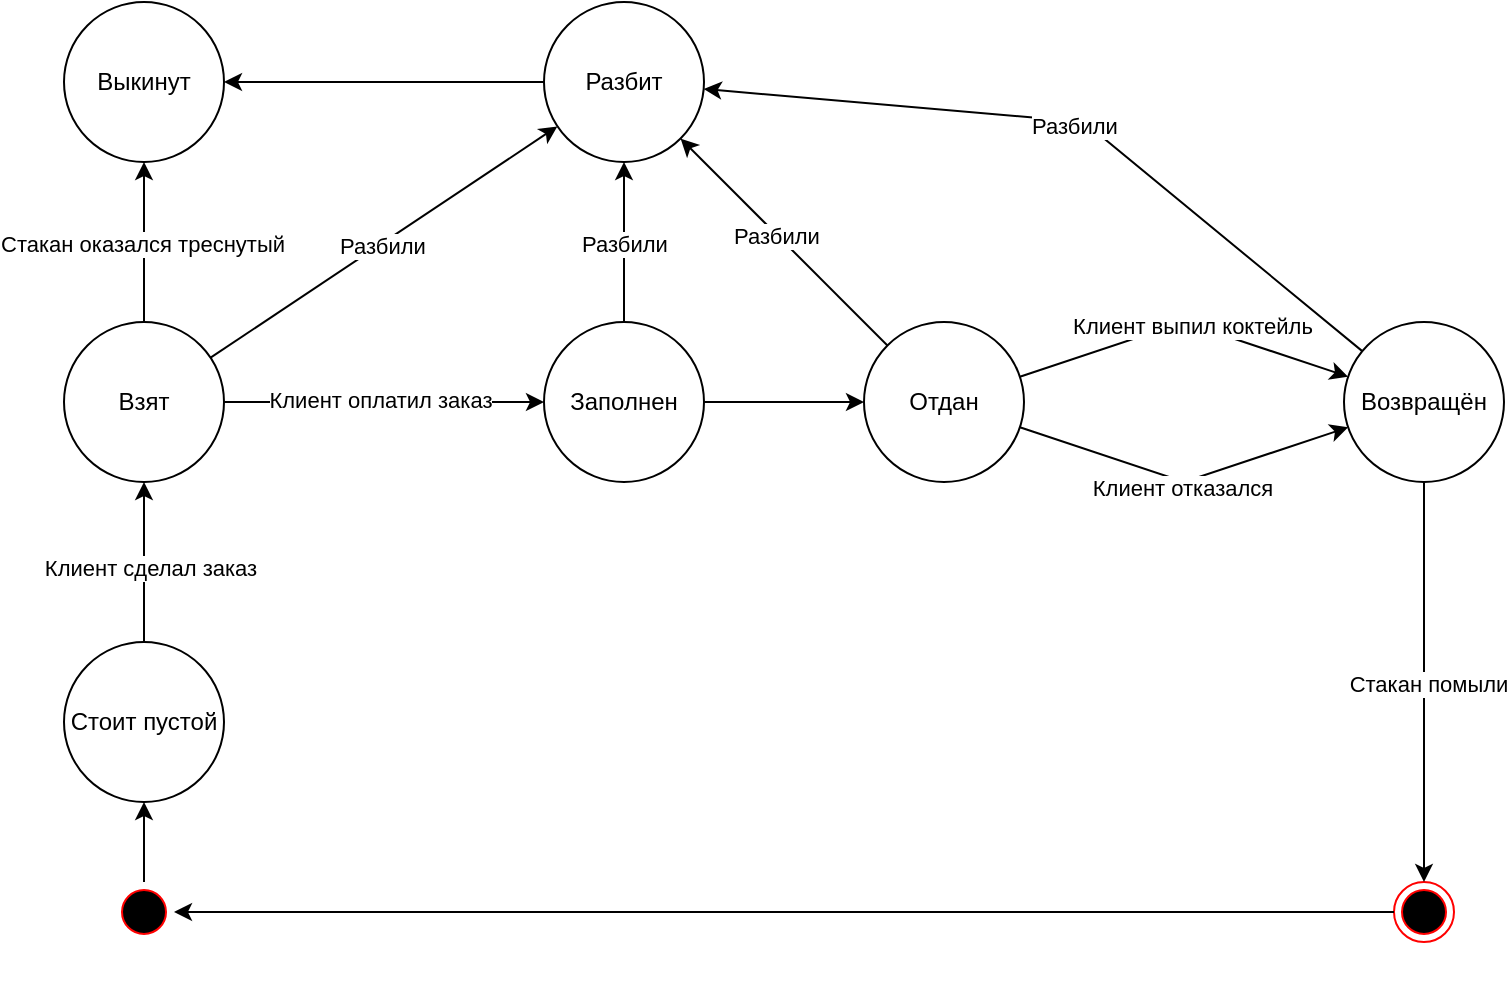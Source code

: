 <mxfile version="26.1.3">
  <diagram name="Страница — 1" id="V3efgGD-TEQ22eItGy95">
    <mxGraphModel dx="1842" dy="788" grid="1" gridSize="10" guides="1" tooltips="1" connect="1" arrows="1" fold="1" page="1" pageScale="1" pageWidth="827" pageHeight="1169" math="0" shadow="0">
      <root>
        <mxCell id="0" />
        <mxCell id="1" parent="0" />
        <mxCell id="9wCIPOyYzH4zYW-uIHvA-1" value="Взят" style="ellipse;whiteSpace=wrap;html=1;aspect=fixed;" parent="1" vertex="1">
          <mxGeometry x="40" y="240" width="80" height="80" as="geometry" />
        </mxCell>
        <mxCell id="9wCIPOyYzH4zYW-uIHvA-2" value="Заполнен" style="ellipse;whiteSpace=wrap;html=1;aspect=fixed;" parent="1" vertex="1">
          <mxGeometry x="280" y="240" width="80" height="80" as="geometry" />
        </mxCell>
        <mxCell id="9wCIPOyYzH4zYW-uIHvA-3" value="Отдан" style="ellipse;whiteSpace=wrap;html=1;aspect=fixed;" parent="1" vertex="1">
          <mxGeometry x="440" y="240" width="80" height="80" as="geometry" />
        </mxCell>
        <mxCell id="9wCIPOyYzH4zYW-uIHvA-4" value="Возвращён" style="ellipse;whiteSpace=wrap;html=1;aspect=fixed;" parent="1" vertex="1">
          <mxGeometry x="680" y="240" width="80" height="80" as="geometry" />
        </mxCell>
        <mxCell id="9wCIPOyYzH4zYW-uIHvA-7" value="" style="endArrow=classic;html=1;rounded=0;" parent="1" source="S6UxbmdC0pVfghWoUFzw-14" target="9wCIPOyYzH4zYW-uIHvA-1" edge="1">
          <mxGeometry width="50" height="50" relative="1" as="geometry">
            <mxPoint x="80" y="500" as="sourcePoint" />
            <mxPoint x="330" y="600" as="targetPoint" />
          </mxGeometry>
        </mxCell>
        <mxCell id="9wCIPOyYzH4zYW-uIHvA-12" value="Клиент сделал заказ" style="edgeLabel;html=1;align=center;verticalAlign=middle;resizable=0;points=[];" parent="9wCIPOyYzH4zYW-uIHvA-7" vertex="1" connectable="0">
          <mxGeometry x="-0.075" y="-3" relative="1" as="geometry">
            <mxPoint as="offset" />
          </mxGeometry>
        </mxCell>
        <mxCell id="9wCIPOyYzH4zYW-uIHvA-8" value="" style="endArrow=classic;html=1;rounded=0;" parent="1" source="9wCIPOyYzH4zYW-uIHvA-1" target="9wCIPOyYzH4zYW-uIHvA-2" edge="1">
          <mxGeometry width="50" height="50" relative="1" as="geometry">
            <mxPoint x="210" y="570" as="sourcePoint" />
            <mxPoint x="260" y="520" as="targetPoint" />
          </mxGeometry>
        </mxCell>
        <mxCell id="9wCIPOyYzH4zYW-uIHvA-14" value="Клиент оплатил заказ" style="edgeLabel;html=1;align=center;verticalAlign=middle;resizable=0;points=[];" parent="9wCIPOyYzH4zYW-uIHvA-8" vertex="1" connectable="0">
          <mxGeometry x="-0.025" y="1" relative="1" as="geometry">
            <mxPoint as="offset" />
          </mxGeometry>
        </mxCell>
        <mxCell id="9wCIPOyYzH4zYW-uIHvA-9" value="" style="endArrow=classic;html=1;rounded=0;" parent="1" source="9wCIPOyYzH4zYW-uIHvA-2" target="9wCIPOyYzH4zYW-uIHvA-3" edge="1">
          <mxGeometry width="50" height="50" relative="1" as="geometry">
            <mxPoint x="390" y="600" as="sourcePoint" />
            <mxPoint x="440" y="550" as="targetPoint" />
          </mxGeometry>
        </mxCell>
        <mxCell id="9wCIPOyYzH4zYW-uIHvA-16" value="" style="endArrow=classic;html=1;rounded=0;" parent="1" source="9wCIPOyYzH4zYW-uIHvA-3" target="9wCIPOyYzH4zYW-uIHvA-4" edge="1">
          <mxGeometry width="50" height="50" relative="1" as="geometry">
            <mxPoint x="610" y="620" as="sourcePoint" />
            <mxPoint x="680" y="280" as="targetPoint" />
            <Array as="points">
              <mxPoint x="600" y="240" />
            </Array>
          </mxGeometry>
        </mxCell>
        <mxCell id="9wCIPOyYzH4zYW-uIHvA-17" value="Клиент выпил коктейль" style="edgeLabel;html=1;align=center;verticalAlign=middle;resizable=0;points=[];" parent="9wCIPOyYzH4zYW-uIHvA-16" vertex="1" connectable="0">
          <mxGeometry x="0.05" y="-2" relative="1" as="geometry">
            <mxPoint y="-2" as="offset" />
          </mxGeometry>
        </mxCell>
        <mxCell id="S6UxbmdC0pVfghWoUFzw-2" style="edgeStyle=orthogonalEdgeStyle;rounded=0;orthogonalLoop=1;jettySize=auto;html=1;" parent="1" edge="1">
          <mxGeometry relative="1" as="geometry">
            <mxPoint x="80" y="560" as="sourcePoint" />
            <mxPoint x="80" y="560" as="targetPoint" />
          </mxGeometry>
        </mxCell>
        <mxCell id="S6UxbmdC0pVfghWoUFzw-3" value="" style="ellipse;html=1;shape=startState;fillColor=#000000;strokeColor=#ff0000;" parent="1" vertex="1">
          <mxGeometry x="65" y="520" width="30" height="30" as="geometry" />
        </mxCell>
        <mxCell id="S6UxbmdC0pVfghWoUFzw-5" value="" style="ellipse;html=1;shape=endState;fillColor=#000000;strokeColor=#ff0000;" parent="1" vertex="1">
          <mxGeometry x="705" y="520" width="30" height="30" as="geometry" />
        </mxCell>
        <mxCell id="S6UxbmdC0pVfghWoUFzw-6" value="" style="endArrow=classic;html=1;rounded=0;" parent="1" source="9wCIPOyYzH4zYW-uIHvA-4" target="S6UxbmdC0pVfghWoUFzw-5" edge="1">
          <mxGeometry width="50" height="50" relative="1" as="geometry">
            <mxPoint x="580" y="480" as="sourcePoint" />
            <mxPoint x="630" y="430" as="targetPoint" />
          </mxGeometry>
        </mxCell>
        <mxCell id="S6UxbmdC0pVfghWoUFzw-7" value="Стакан помыли" style="edgeLabel;html=1;align=center;verticalAlign=middle;resizable=0;points=[];" parent="S6UxbmdC0pVfghWoUFzw-6" vertex="1" connectable="0">
          <mxGeometry x="0.008" y="2" relative="1" as="geometry">
            <mxPoint as="offset" />
          </mxGeometry>
        </mxCell>
        <mxCell id="S6UxbmdC0pVfghWoUFzw-8" value="" style="endArrow=classic;html=1;rounded=0;" parent="1" source="S6UxbmdC0pVfghWoUFzw-5" target="S6UxbmdC0pVfghWoUFzw-3" edge="1">
          <mxGeometry width="50" height="50" relative="1" as="geometry">
            <mxPoint x="480" y="570" as="sourcePoint" />
            <mxPoint x="530" y="520" as="targetPoint" />
          </mxGeometry>
        </mxCell>
        <mxCell id="S6UxbmdC0pVfghWoUFzw-9" value="Выкинут" style="ellipse;whiteSpace=wrap;html=1;aspect=fixed;" parent="1" vertex="1">
          <mxGeometry x="40" y="80" width="80" height="80" as="geometry" />
        </mxCell>
        <mxCell id="S6UxbmdC0pVfghWoUFzw-10" value="" style="endArrow=classic;html=1;rounded=0;" parent="1" source="9wCIPOyYzH4zYW-uIHvA-1" target="S6UxbmdC0pVfghWoUFzw-9" edge="1">
          <mxGeometry width="50" height="50" relative="1" as="geometry">
            <mxPoint x="-60" y="390" as="sourcePoint" />
            <mxPoint x="-10" y="340" as="targetPoint" />
          </mxGeometry>
        </mxCell>
        <mxCell id="S6UxbmdC0pVfghWoUFzw-11" value="Стакан оказался треснутый" style="edgeLabel;html=1;align=center;verticalAlign=middle;resizable=0;points=[];" parent="S6UxbmdC0pVfghWoUFzw-10" vertex="1" connectable="0">
          <mxGeometry x="-0.011" y="1" relative="1" as="geometry">
            <mxPoint as="offset" />
          </mxGeometry>
        </mxCell>
        <mxCell id="S6UxbmdC0pVfghWoUFzw-12" value="" style="endArrow=classic;html=1;rounded=0;" parent="1" source="9wCIPOyYzH4zYW-uIHvA-3" target="9wCIPOyYzH4zYW-uIHvA-4" edge="1">
          <mxGeometry width="50" height="50" relative="1" as="geometry">
            <mxPoint x="450" y="450" as="sourcePoint" />
            <mxPoint x="500" y="400" as="targetPoint" />
            <Array as="points">
              <mxPoint x="600" y="320" />
            </Array>
          </mxGeometry>
        </mxCell>
        <mxCell id="S6UxbmdC0pVfghWoUFzw-13" value="Клиент отказался" style="edgeLabel;html=1;align=center;verticalAlign=middle;resizable=0;points=[];" parent="S6UxbmdC0pVfghWoUFzw-12" vertex="1" connectable="0">
          <mxGeometry x="-0.004" y="-3" relative="1" as="geometry">
            <mxPoint as="offset" />
          </mxGeometry>
        </mxCell>
        <mxCell id="S6UxbmdC0pVfghWoUFzw-14" value="Стоит пустой" style="ellipse;whiteSpace=wrap;html=1;aspect=fixed;" parent="1" vertex="1">
          <mxGeometry x="40" y="400" width="80" height="80" as="geometry" />
        </mxCell>
        <mxCell id="S6UxbmdC0pVfghWoUFzw-15" value="" style="endArrow=classic;html=1;rounded=0;" parent="1" source="S6UxbmdC0pVfghWoUFzw-3" target="S6UxbmdC0pVfghWoUFzw-14" edge="1">
          <mxGeometry width="50" height="50" relative="1" as="geometry">
            <mxPoint x="-150" y="590" as="sourcePoint" />
            <mxPoint x="-100" y="540" as="targetPoint" />
          </mxGeometry>
        </mxCell>
        <mxCell id="S6UxbmdC0pVfghWoUFzw-16" value="" style="endArrow=classic;html=1;rounded=0;" parent="1" source="9wCIPOyYzH4zYW-uIHvA-2" target="S6UxbmdC0pVfghWoUFzw-17" edge="1">
          <mxGeometry width="50" height="50" relative="1" as="geometry">
            <mxPoint x="520" y="540" as="sourcePoint" />
            <mxPoint x="440" y="160" as="targetPoint" />
          </mxGeometry>
        </mxCell>
        <mxCell id="S6UxbmdC0pVfghWoUFzw-21" value="Разбили" style="edgeLabel;html=1;align=center;verticalAlign=middle;resizable=0;points=[];" parent="S6UxbmdC0pVfghWoUFzw-16" vertex="1" connectable="0">
          <mxGeometry x="-0.012" y="-4" relative="1" as="geometry">
            <mxPoint x="-4" as="offset" />
          </mxGeometry>
        </mxCell>
        <mxCell id="S6UxbmdC0pVfghWoUFzw-17" value="Разбит" style="ellipse;whiteSpace=wrap;html=1;aspect=fixed;" parent="1" vertex="1">
          <mxGeometry x="280" y="80" width="80" height="80" as="geometry" />
        </mxCell>
        <mxCell id="S6UxbmdC0pVfghWoUFzw-18" value="" style="endArrow=classic;html=1;rounded=0;" parent="1" source="S6UxbmdC0pVfghWoUFzw-17" target="S6UxbmdC0pVfghWoUFzw-9" edge="1">
          <mxGeometry width="50" height="50" relative="1" as="geometry">
            <mxPoint x="360" y="120" as="sourcePoint" />
            <mxPoint x="410" y="70" as="targetPoint" />
          </mxGeometry>
        </mxCell>
        <mxCell id="S6UxbmdC0pVfghWoUFzw-19" value="" style="endArrow=classic;html=1;rounded=0;" parent="1" source="9wCIPOyYzH4zYW-uIHvA-3" target="S6UxbmdC0pVfghWoUFzw-17" edge="1">
          <mxGeometry width="50" height="50" relative="1" as="geometry">
            <mxPoint x="480" y="140" as="sourcePoint" />
            <mxPoint x="530" y="90" as="targetPoint" />
          </mxGeometry>
        </mxCell>
        <mxCell id="S6UxbmdC0pVfghWoUFzw-22" value="Разбили" style="edgeLabel;html=1;align=center;verticalAlign=middle;resizable=0;points=[];" parent="S6UxbmdC0pVfghWoUFzw-19" vertex="1" connectable="0">
          <mxGeometry x="0.067" y="1" relative="1" as="geometry">
            <mxPoint y="-1" as="offset" />
          </mxGeometry>
        </mxCell>
        <mxCell id="S6UxbmdC0pVfghWoUFzw-20" value="" style="endArrow=classic;html=1;rounded=0;" parent="1" source="9wCIPOyYzH4zYW-uIHvA-4" target="S6UxbmdC0pVfghWoUFzw-17" edge="1">
          <mxGeometry width="50" height="50" relative="1" as="geometry">
            <mxPoint x="640" y="150" as="sourcePoint" />
            <mxPoint x="690" y="100" as="targetPoint" />
            <Array as="points">
              <mxPoint x="550" y="140" />
            </Array>
          </mxGeometry>
        </mxCell>
        <mxCell id="S6UxbmdC0pVfghWoUFzw-23" value="Разбили" style="edgeLabel;html=1;align=center;verticalAlign=middle;resizable=0;points=[];" parent="S6UxbmdC0pVfghWoUFzw-20" vertex="1" connectable="0">
          <mxGeometry x="-0.002" y="2" relative="1" as="geometry">
            <mxPoint as="offset" />
          </mxGeometry>
        </mxCell>
        <mxCell id="S6UxbmdC0pVfghWoUFzw-24" value="" style="endArrow=classic;html=1;rounded=0;" parent="1" source="9wCIPOyYzH4zYW-uIHvA-1" target="S6UxbmdC0pVfghWoUFzw-17" edge="1">
          <mxGeometry width="50" height="50" relative="1" as="geometry">
            <mxPoint x="210" y="230" as="sourcePoint" />
            <mxPoint x="260" y="180" as="targetPoint" />
          </mxGeometry>
        </mxCell>
        <mxCell id="S6UxbmdC0pVfghWoUFzw-25" value="Разбили" style="edgeLabel;html=1;align=center;verticalAlign=middle;resizable=0;points=[];" parent="S6UxbmdC0pVfghWoUFzw-24" vertex="1" connectable="0">
          <mxGeometry x="-0.019" y="-1" relative="1" as="geometry">
            <mxPoint as="offset" />
          </mxGeometry>
        </mxCell>
      </root>
    </mxGraphModel>
  </diagram>
</mxfile>
